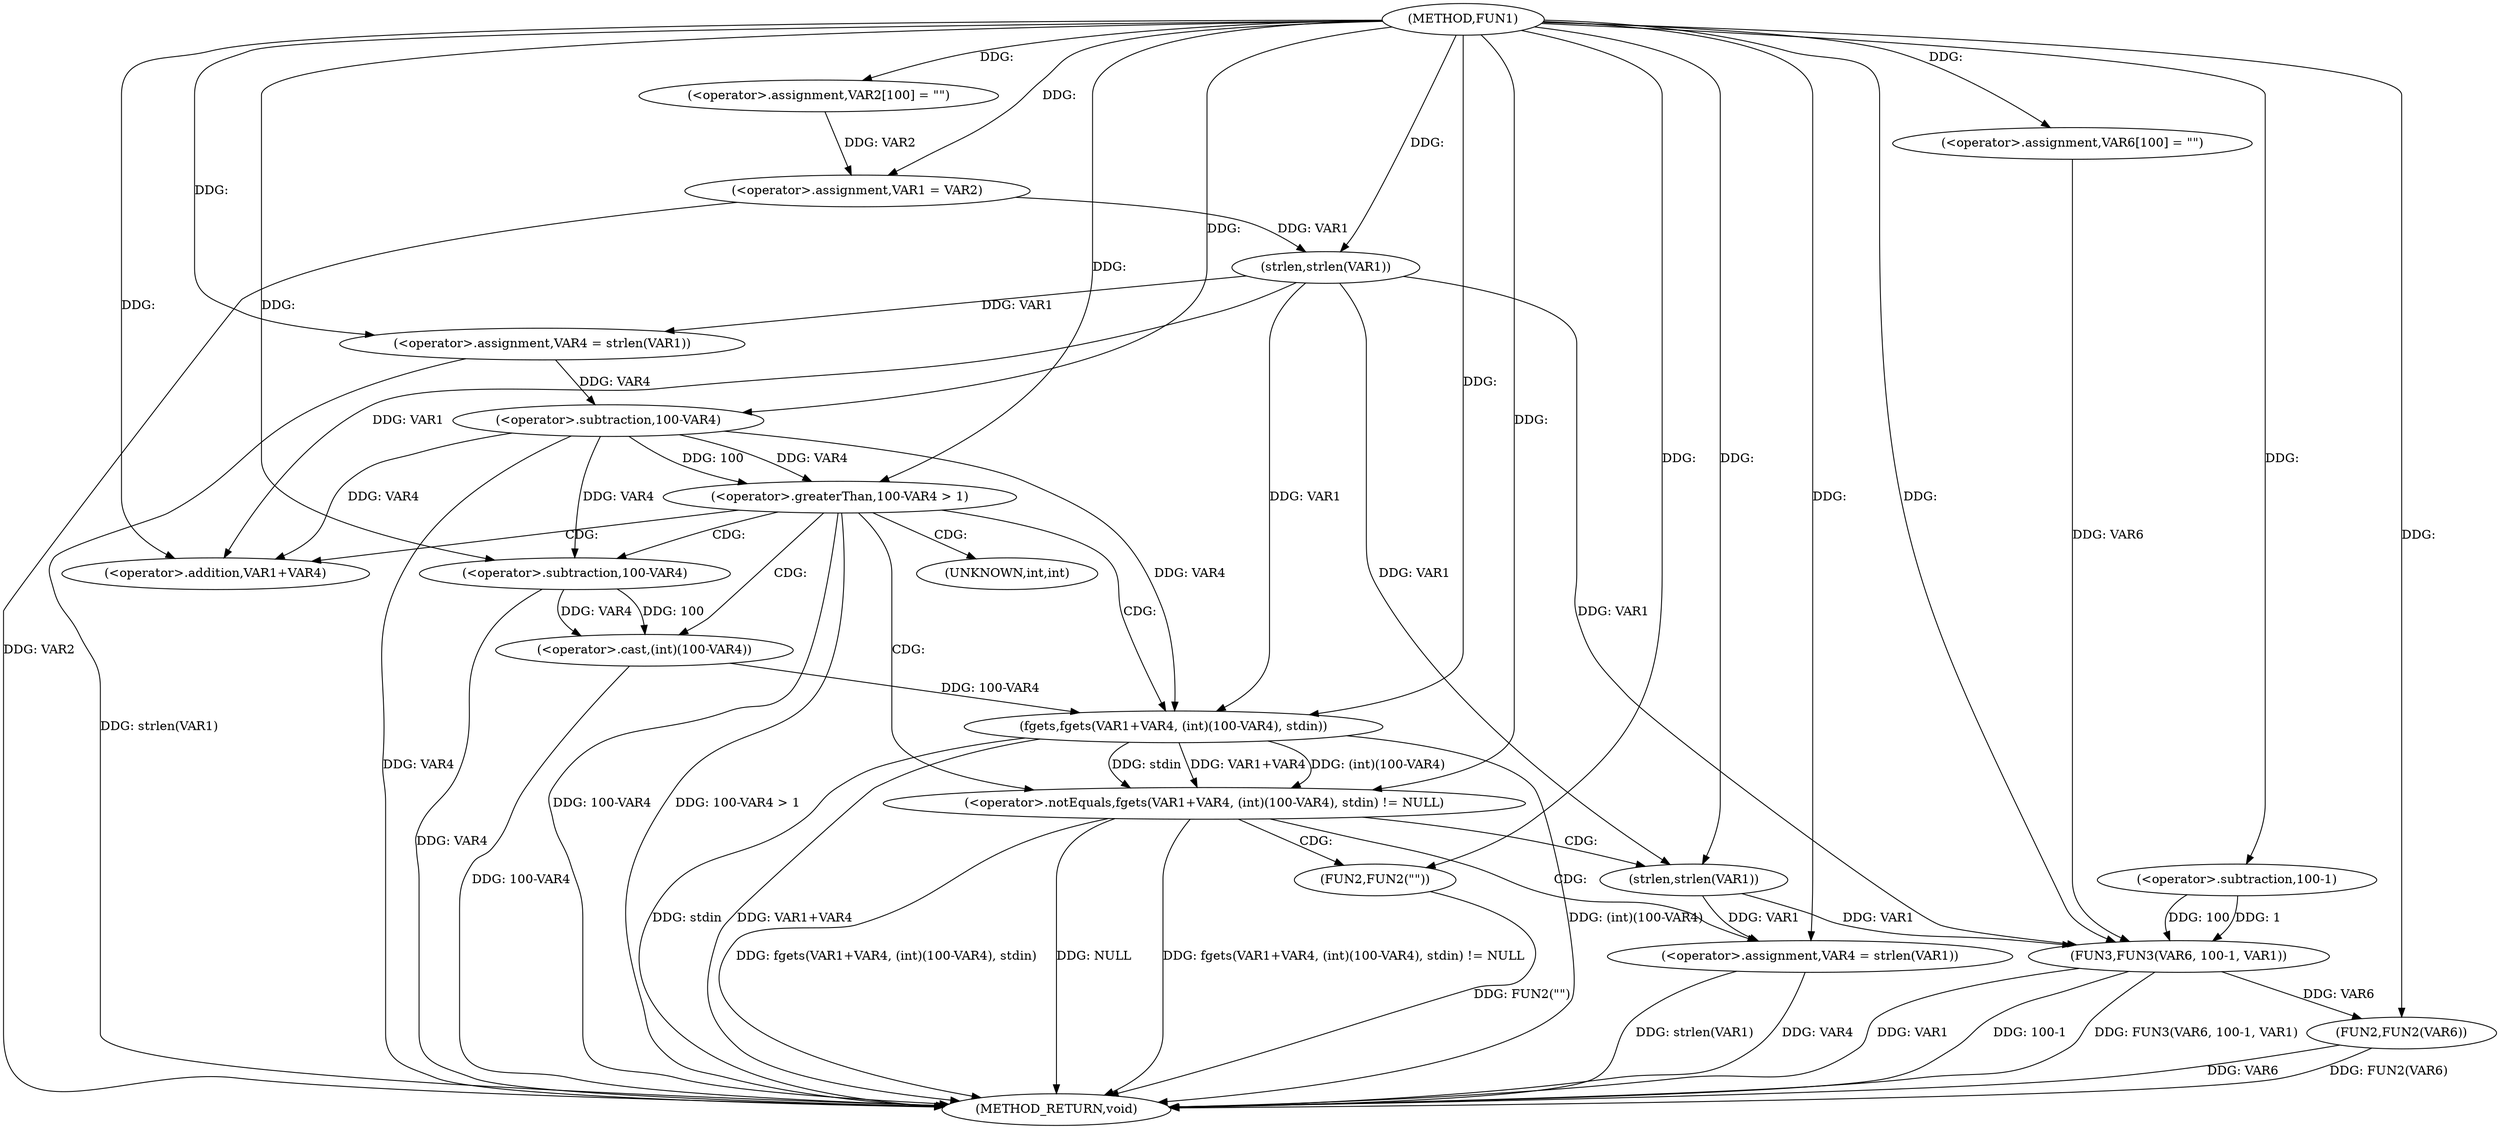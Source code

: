 digraph FUN1 {  
"1000100" [label = "(METHOD,FUN1)" ]
"1000163" [label = "(METHOD_RETURN,void)" ]
"1000104" [label = "(<operator>.assignment,VAR2[100] = \"\")" ]
"1000107" [label = "(<operator>.assignment,VAR1 = VAR2)" ]
"1000114" [label = "(<operator>.assignment,VAR4 = strlen(VAR1))" ]
"1000116" [label = "(strlen,strlen(VAR1))" ]
"1000119" [label = "(<operator>.greaterThan,100-VAR4 > 1)" ]
"1000120" [label = "(<operator>.subtraction,100-VAR4)" ]
"1000126" [label = "(<operator>.notEquals,fgets(VAR1+VAR4, (int)(100-VAR4), stdin) != NULL)" ]
"1000127" [label = "(fgets,fgets(VAR1+VAR4, (int)(100-VAR4), stdin))" ]
"1000128" [label = "(<operator>.addition,VAR1+VAR4)" ]
"1000131" [label = "(<operator>.cast,(int)(100-VAR4))" ]
"1000133" [label = "(<operator>.subtraction,100-VAR4)" ]
"1000139" [label = "(<operator>.assignment,VAR4 = strlen(VAR1))" ]
"1000141" [label = "(strlen,strlen(VAR1))" ]
"1000146" [label = "(FUN2,FUN2(\"\"))" ]
"1000152" [label = "(<operator>.assignment,VAR6[100] = \"\")" ]
"1000155" [label = "(FUN3,FUN3(VAR6, 100-1, VAR1))" ]
"1000157" [label = "(<operator>.subtraction,100-1)" ]
"1000161" [label = "(FUN2,FUN2(VAR6))" ]
"1000132" [label = "(UNKNOWN,int,int)" ]
  "1000126" -> "1000163"  [ label = "DDG: fgets(VAR1+VAR4, (int)(100-VAR4), stdin) != NULL"] 
  "1000155" -> "1000163"  [ label = "DDG: 100-1"] 
  "1000155" -> "1000163"  [ label = "DDG: FUN3(VAR6, 100-1, VAR1)"] 
  "1000126" -> "1000163"  [ label = "DDG: fgets(VAR1+VAR4, (int)(100-VAR4), stdin)"] 
  "1000131" -> "1000163"  [ label = "DDG: 100-VAR4"] 
  "1000127" -> "1000163"  [ label = "DDG: VAR1+VAR4"] 
  "1000119" -> "1000163"  [ label = "DDG: 100-VAR4 > 1"] 
  "1000127" -> "1000163"  [ label = "DDG: (int)(100-VAR4)"] 
  "1000155" -> "1000163"  [ label = "DDG: VAR1"] 
  "1000139" -> "1000163"  [ label = "DDG: strlen(VAR1)"] 
  "1000139" -> "1000163"  [ label = "DDG: VAR4"] 
  "1000133" -> "1000163"  [ label = "DDG: VAR4"] 
  "1000119" -> "1000163"  [ label = "DDG: 100-VAR4"] 
  "1000127" -> "1000163"  [ label = "DDG: stdin"] 
  "1000120" -> "1000163"  [ label = "DDG: VAR4"] 
  "1000161" -> "1000163"  [ label = "DDG: VAR6"] 
  "1000146" -> "1000163"  [ label = "DDG: FUN2(\"\")"] 
  "1000161" -> "1000163"  [ label = "DDG: FUN2(VAR6)"] 
  "1000114" -> "1000163"  [ label = "DDG: strlen(VAR1)"] 
  "1000126" -> "1000163"  [ label = "DDG: NULL"] 
  "1000107" -> "1000163"  [ label = "DDG: VAR2"] 
  "1000100" -> "1000104"  [ label = "DDG: "] 
  "1000104" -> "1000107"  [ label = "DDG: VAR2"] 
  "1000100" -> "1000107"  [ label = "DDG: "] 
  "1000116" -> "1000114"  [ label = "DDG: VAR1"] 
  "1000100" -> "1000114"  [ label = "DDG: "] 
  "1000107" -> "1000116"  [ label = "DDG: VAR1"] 
  "1000100" -> "1000116"  [ label = "DDG: "] 
  "1000120" -> "1000119"  [ label = "DDG: 100"] 
  "1000120" -> "1000119"  [ label = "DDG: VAR4"] 
  "1000100" -> "1000120"  [ label = "DDG: "] 
  "1000114" -> "1000120"  [ label = "DDG: VAR4"] 
  "1000100" -> "1000119"  [ label = "DDG: "] 
  "1000127" -> "1000126"  [ label = "DDG: VAR1+VAR4"] 
  "1000127" -> "1000126"  [ label = "DDG: (int)(100-VAR4)"] 
  "1000127" -> "1000126"  [ label = "DDG: stdin"] 
  "1000116" -> "1000127"  [ label = "DDG: VAR1"] 
  "1000100" -> "1000127"  [ label = "DDG: "] 
  "1000120" -> "1000127"  [ label = "DDG: VAR4"] 
  "1000116" -> "1000128"  [ label = "DDG: VAR1"] 
  "1000100" -> "1000128"  [ label = "DDG: "] 
  "1000120" -> "1000128"  [ label = "DDG: VAR4"] 
  "1000131" -> "1000127"  [ label = "DDG: 100-VAR4"] 
  "1000133" -> "1000131"  [ label = "DDG: 100"] 
  "1000133" -> "1000131"  [ label = "DDG: VAR4"] 
  "1000100" -> "1000133"  [ label = "DDG: "] 
  "1000120" -> "1000133"  [ label = "DDG: VAR4"] 
  "1000100" -> "1000126"  [ label = "DDG: "] 
  "1000141" -> "1000139"  [ label = "DDG: VAR1"] 
  "1000100" -> "1000139"  [ label = "DDG: "] 
  "1000100" -> "1000141"  [ label = "DDG: "] 
  "1000116" -> "1000141"  [ label = "DDG: VAR1"] 
  "1000100" -> "1000146"  [ label = "DDG: "] 
  "1000100" -> "1000152"  [ label = "DDG: "] 
  "1000152" -> "1000155"  [ label = "DDG: VAR6"] 
  "1000100" -> "1000155"  [ label = "DDG: "] 
  "1000157" -> "1000155"  [ label = "DDG: 100"] 
  "1000157" -> "1000155"  [ label = "DDG: 1"] 
  "1000100" -> "1000157"  [ label = "DDG: "] 
  "1000116" -> "1000155"  [ label = "DDG: VAR1"] 
  "1000141" -> "1000155"  [ label = "DDG: VAR1"] 
  "1000155" -> "1000161"  [ label = "DDG: VAR6"] 
  "1000100" -> "1000161"  [ label = "DDG: "] 
  "1000119" -> "1000132"  [ label = "CDG: "] 
  "1000119" -> "1000128"  [ label = "CDG: "] 
  "1000119" -> "1000131"  [ label = "CDG: "] 
  "1000119" -> "1000133"  [ label = "CDG: "] 
  "1000119" -> "1000127"  [ label = "CDG: "] 
  "1000119" -> "1000126"  [ label = "CDG: "] 
  "1000126" -> "1000141"  [ label = "CDG: "] 
  "1000126" -> "1000139"  [ label = "CDG: "] 
  "1000126" -> "1000146"  [ label = "CDG: "] 
}
